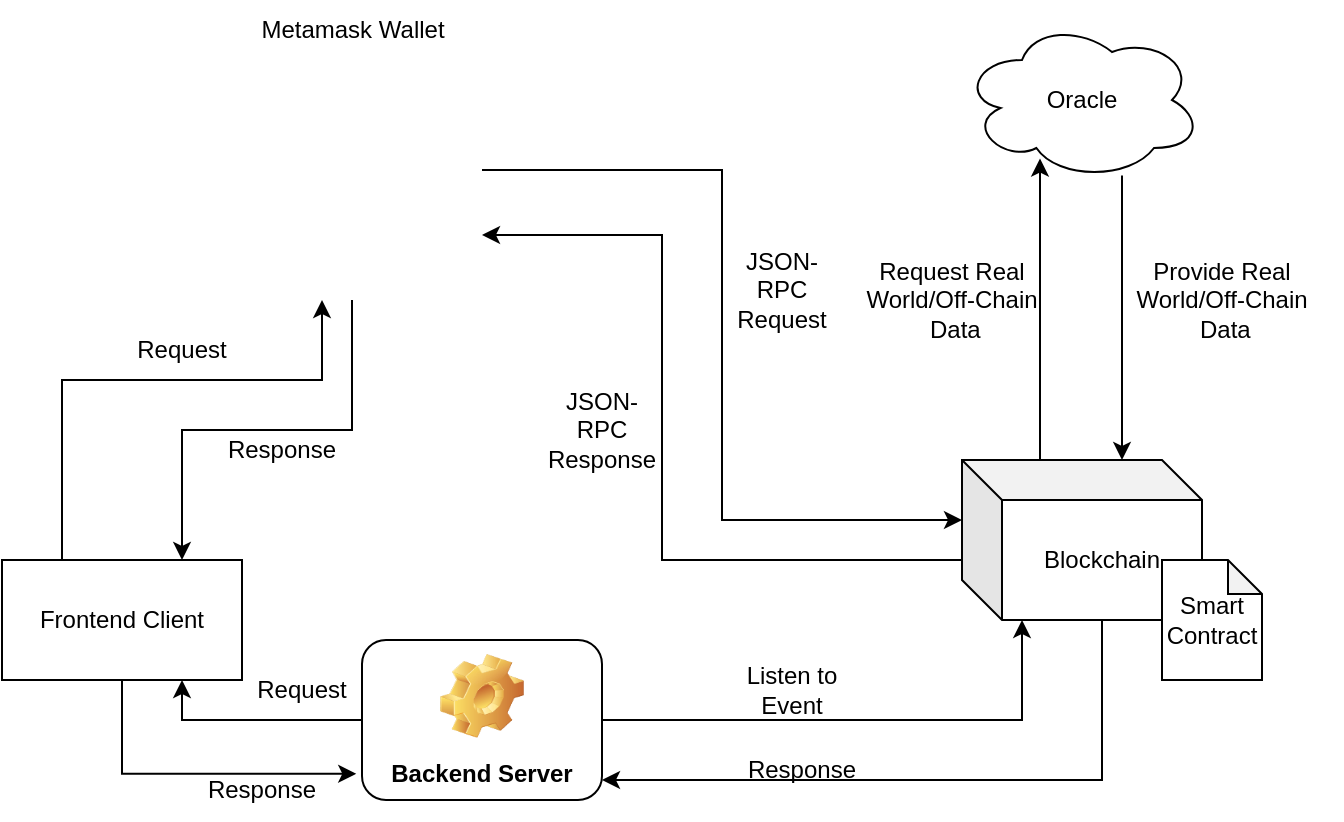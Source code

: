 <mxfile version="23.1.6" type="device">
  <diagram name="Page-1" id="0hDHZ-x1_YNpiTLKoClR">
    <mxGraphModel dx="1105" dy="607" grid="1" gridSize="10" guides="1" tooltips="1" connect="1" arrows="1" fold="1" page="1" pageScale="1" pageWidth="850" pageHeight="1100" math="0" shadow="0">
      <root>
        <mxCell id="0" />
        <mxCell id="1" parent="0" />
        <mxCell id="xE5RcUOEmon5hNNU3kOK-15" style="edgeStyle=orthogonalEdgeStyle;rounded=0;orthogonalLoop=1;jettySize=auto;html=1;entryX=0.75;entryY=0;entryDx=0;entryDy=0;" edge="1" parent="1" source="xE5RcUOEmon5hNNU3kOK-1" target="xE5RcUOEmon5hNNU3kOK-3">
          <mxGeometry relative="1" as="geometry" />
        </mxCell>
        <mxCell id="xE5RcUOEmon5hNNU3kOK-1" value="" style="shape=image;verticalLabelPosition=bottom;labelBackgroundColor=default;verticalAlign=top;aspect=fixed;imageAspect=0;image=https://upload.wikimedia.org/wikipedia/commons/thumb/3/36/MetaMask_Fox.svg/1200px-MetaMask_Fox.svg.png;" vertex="1" parent="1">
          <mxGeometry x="170" y="130" width="130" height="130" as="geometry" />
        </mxCell>
        <mxCell id="xE5RcUOEmon5hNNU3kOK-12" style="edgeStyle=orthogonalEdgeStyle;rounded=0;orthogonalLoop=1;jettySize=auto;html=1;" edge="1" parent="1" source="xE5RcUOEmon5hNNU3kOK-3" target="xE5RcUOEmon5hNNU3kOK-1">
          <mxGeometry relative="1" as="geometry">
            <Array as="points">
              <mxPoint x="90" y="300" />
              <mxPoint x="220" y="300" />
            </Array>
          </mxGeometry>
        </mxCell>
        <mxCell id="xE5RcUOEmon5hNNU3kOK-3" value="Frontend Client" style="rounded=0;whiteSpace=wrap;html=1;" vertex="1" parent="1">
          <mxGeometry x="60" y="390" width="120" height="60" as="geometry" />
        </mxCell>
        <mxCell id="xE5RcUOEmon5hNNU3kOK-7" style="edgeStyle=orthogonalEdgeStyle;rounded=0;orthogonalLoop=1;jettySize=auto;html=1;" edge="1" parent="1" source="xE5RcUOEmon5hNNU3kOK-5" target="xE5RcUOEmon5hNNU3kOK-6">
          <mxGeometry relative="1" as="geometry">
            <Array as="points">
              <mxPoint x="620" y="220" />
              <mxPoint x="620" y="220" />
            </Array>
          </mxGeometry>
        </mxCell>
        <mxCell id="xE5RcUOEmon5hNNU3kOK-5" value="Oracle" style="ellipse;shape=cloud;whiteSpace=wrap;html=1;" vertex="1" parent="1">
          <mxGeometry x="540" y="120" width="120" height="80" as="geometry" />
        </mxCell>
        <mxCell id="xE5RcUOEmon5hNNU3kOK-20" style="edgeStyle=orthogonalEdgeStyle;rounded=0;orthogonalLoop=1;jettySize=auto;html=1;entryX=1;entryY=0.75;entryDx=0;entryDy=0;" edge="1" parent="1" source="xE5RcUOEmon5hNNU3kOK-6" target="xE5RcUOEmon5hNNU3kOK-1">
          <mxGeometry relative="1" as="geometry">
            <Array as="points">
              <mxPoint x="390" y="390" />
              <mxPoint x="390" y="228" />
            </Array>
          </mxGeometry>
        </mxCell>
        <mxCell id="xE5RcUOEmon5hNNU3kOK-6" value="Blockchain" style="shape=cube;whiteSpace=wrap;html=1;boundedLbl=1;backgroundOutline=1;darkOpacity=0.05;darkOpacity2=0.1;" vertex="1" parent="1">
          <mxGeometry x="540" y="340" width="120" height="80" as="geometry" />
        </mxCell>
        <mxCell id="xE5RcUOEmon5hNNU3kOK-28" style="edgeStyle=orthogonalEdgeStyle;rounded=0;orthogonalLoop=1;jettySize=auto;html=1;entryX=0.75;entryY=1;entryDx=0;entryDy=0;" edge="1" parent="1" source="xE5RcUOEmon5hNNU3kOK-11" target="xE5RcUOEmon5hNNU3kOK-3">
          <mxGeometry relative="1" as="geometry" />
        </mxCell>
        <mxCell id="xE5RcUOEmon5hNNU3kOK-11" value="Backend Server" style="label;whiteSpace=wrap;html=1;align=center;verticalAlign=bottom;spacingLeft=0;spacingBottom=4;imageAlign=center;imageVerticalAlign=top;image=img/clipart/Gear_128x128.png" vertex="1" parent="1">
          <mxGeometry x="240" y="430" width="120" height="80" as="geometry" />
        </mxCell>
        <mxCell id="xE5RcUOEmon5hNNU3kOK-14" value="Request" style="text;html=1;align=center;verticalAlign=middle;whiteSpace=wrap;rounded=0;" vertex="1" parent="1">
          <mxGeometry x="120" y="270" width="60" height="30" as="geometry" />
        </mxCell>
        <mxCell id="xE5RcUOEmon5hNNU3kOK-16" value="Response" style="text;html=1;align=center;verticalAlign=middle;whiteSpace=wrap;rounded=0;" vertex="1" parent="1">
          <mxGeometry x="170" y="320" width="60" height="30" as="geometry" />
        </mxCell>
        <mxCell id="xE5RcUOEmon5hNNU3kOK-17" value="Metamask Wallet" style="text;html=1;align=center;verticalAlign=middle;whiteSpace=wrap;rounded=0;" vertex="1" parent="1">
          <mxGeometry x="152.5" y="110" width="165" height="30" as="geometry" />
        </mxCell>
        <mxCell id="xE5RcUOEmon5hNNU3kOK-19" style="edgeStyle=orthogonalEdgeStyle;rounded=0;orthogonalLoop=1;jettySize=auto;html=1;entryX=0;entryY=0;entryDx=0;entryDy=30;entryPerimeter=0;" edge="1" parent="1" source="xE5RcUOEmon5hNNU3kOK-1" target="xE5RcUOEmon5hNNU3kOK-6">
          <mxGeometry relative="1" as="geometry">
            <Array as="points">
              <mxPoint x="420" y="195" />
              <mxPoint x="420" y="370" />
            </Array>
          </mxGeometry>
        </mxCell>
        <mxCell id="xE5RcUOEmon5hNNU3kOK-21" value="JSON-RPC Request" style="text;html=1;align=center;verticalAlign=middle;whiteSpace=wrap;rounded=0;" vertex="1" parent="1">
          <mxGeometry x="420" y="240" width="60" height="30" as="geometry" />
        </mxCell>
        <mxCell id="xE5RcUOEmon5hNNU3kOK-22" value="JSON-RPC Response" style="text;html=1;align=center;verticalAlign=middle;whiteSpace=wrap;rounded=0;" vertex="1" parent="1">
          <mxGeometry x="330" y="310" width="60" height="30" as="geometry" />
        </mxCell>
        <mxCell id="xE5RcUOEmon5hNNU3kOK-23" value="Smart Contract" style="shape=note;whiteSpace=wrap;html=1;backgroundOutline=1;darkOpacity=0.05;size=17;" vertex="1" parent="1">
          <mxGeometry x="640" y="390" width="50" height="60" as="geometry" />
        </mxCell>
        <mxCell id="xE5RcUOEmon5hNNU3kOK-24" style="edgeStyle=orthogonalEdgeStyle;rounded=0;orthogonalLoop=1;jettySize=auto;html=1;" edge="1" parent="1" source="xE5RcUOEmon5hNNU3kOK-11" target="xE5RcUOEmon5hNNU3kOK-6">
          <mxGeometry relative="1" as="geometry">
            <Array as="points">
              <mxPoint x="570" y="470" />
            </Array>
          </mxGeometry>
        </mxCell>
        <mxCell id="xE5RcUOEmon5hNNU3kOK-25" value="Listen to Event" style="text;html=1;align=center;verticalAlign=middle;whiteSpace=wrap;rounded=0;" vertex="1" parent="1">
          <mxGeometry x="425" y="440" width="60" height="30" as="geometry" />
        </mxCell>
        <mxCell id="xE5RcUOEmon5hNNU3kOK-26" style="edgeStyle=orthogonalEdgeStyle;rounded=0;orthogonalLoop=1;jettySize=auto;html=1;exitX=0;exitY=0;exitDx=70;exitDy=80;exitPerimeter=0;" edge="1" parent="1" source="xE5RcUOEmon5hNNU3kOK-6" target="xE5RcUOEmon5hNNU3kOK-11">
          <mxGeometry relative="1" as="geometry">
            <Array as="points">
              <mxPoint x="610" y="500" />
            </Array>
          </mxGeometry>
        </mxCell>
        <mxCell id="xE5RcUOEmon5hNNU3kOK-27" value="Response" style="text;html=1;align=center;verticalAlign=middle;whiteSpace=wrap;rounded=0;" vertex="1" parent="1">
          <mxGeometry x="430" y="480" width="60" height="30" as="geometry" />
        </mxCell>
        <mxCell id="xE5RcUOEmon5hNNU3kOK-29" style="edgeStyle=orthogonalEdgeStyle;rounded=0;orthogonalLoop=1;jettySize=auto;html=1;entryX=-0.024;entryY=0.836;entryDx=0;entryDy=0;entryPerimeter=0;exitX=0.5;exitY=1;exitDx=0;exitDy=0;" edge="1" parent="1" source="xE5RcUOEmon5hNNU3kOK-3" target="xE5RcUOEmon5hNNU3kOK-11">
          <mxGeometry relative="1" as="geometry" />
        </mxCell>
        <mxCell id="xE5RcUOEmon5hNNU3kOK-30" value="Request" style="text;html=1;align=center;verticalAlign=middle;whiteSpace=wrap;rounded=0;" vertex="1" parent="1">
          <mxGeometry x="180" y="440" width="60" height="30" as="geometry" />
        </mxCell>
        <mxCell id="xE5RcUOEmon5hNNU3kOK-31" value="Response" style="text;html=1;align=center;verticalAlign=middle;whiteSpace=wrap;rounded=0;" vertex="1" parent="1">
          <mxGeometry x="160" y="490" width="60" height="30" as="geometry" />
        </mxCell>
        <mxCell id="xE5RcUOEmon5hNNU3kOK-32" value="Provide Real World/Off-Chain&lt;br&gt;&amp;nbsp;Data" style="text;html=1;align=center;verticalAlign=middle;whiteSpace=wrap;rounded=0;" vertex="1" parent="1">
          <mxGeometry x="610" y="240" width="120" height="40" as="geometry" />
        </mxCell>
        <mxCell id="xE5RcUOEmon5hNNU3kOK-33" style="edgeStyle=orthogonalEdgeStyle;rounded=0;orthogonalLoop=1;jettySize=auto;html=1;entryX=0.325;entryY=0.866;entryDx=0;entryDy=0;entryPerimeter=0;" edge="1" parent="1" source="xE5RcUOEmon5hNNU3kOK-6" target="xE5RcUOEmon5hNNU3kOK-5">
          <mxGeometry relative="1" as="geometry">
            <Array as="points">
              <mxPoint x="579" y="300" />
              <mxPoint x="579" y="300" />
            </Array>
          </mxGeometry>
        </mxCell>
        <mxCell id="xE5RcUOEmon5hNNU3kOK-35" value="Request Real World/Off-Chain&lt;br&gt;&amp;nbsp;Data" style="text;html=1;align=center;verticalAlign=middle;whiteSpace=wrap;rounded=0;" vertex="1" parent="1">
          <mxGeometry x="480" y="240" width="110" height="40" as="geometry" />
        </mxCell>
      </root>
    </mxGraphModel>
  </diagram>
</mxfile>
